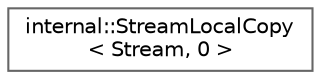 digraph "Graphical Class Hierarchy"
{
 // LATEX_PDF_SIZE
  bgcolor="transparent";
  edge [fontname=Helvetica,fontsize=10,labelfontname=Helvetica,labelfontsize=10];
  node [fontname=Helvetica,fontsize=10,shape=box,height=0.2,width=0.4];
  rankdir="LR";
  Node0 [id="Node000000",label="internal::StreamLocalCopy\l\< Stream, 0 \>",height=0.2,width=0.4,color="grey40", fillcolor="white", style="filled",URL="$classinternal_1_1_stream_local_copy_3_01_stream_00_010_01_4.html",tooltip="Keep reference."];
}
